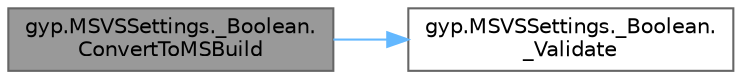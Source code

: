 digraph "gyp.MSVSSettings._Boolean.ConvertToMSBuild"
{
 // LATEX_PDF_SIZE
  bgcolor="transparent";
  edge [fontname=Helvetica,fontsize=10,labelfontname=Helvetica,labelfontsize=10];
  node [fontname=Helvetica,fontsize=10,shape=box,height=0.2,width=0.4];
  rankdir="LR";
  Node1 [id="Node000001",label="gyp.MSVSSettings._Boolean.\lConvertToMSBuild",height=0.2,width=0.4,color="gray40", fillcolor="grey60", style="filled", fontcolor="black",tooltip=" "];
  Node1 -> Node2 [id="edge3_Node000001_Node000002",color="steelblue1",style="solid",tooltip=" "];
  Node2 [id="Node000002",label="gyp.MSVSSettings._Boolean.\l_Validate",height=0.2,width=0.4,color="grey40", fillcolor="white", style="filled",URL="$classgyp_1_1_m_s_v_s_settings_1_1___boolean.html#a8f9580cb600d6be8720e468d2e2e4bb8",tooltip=" "];
}
